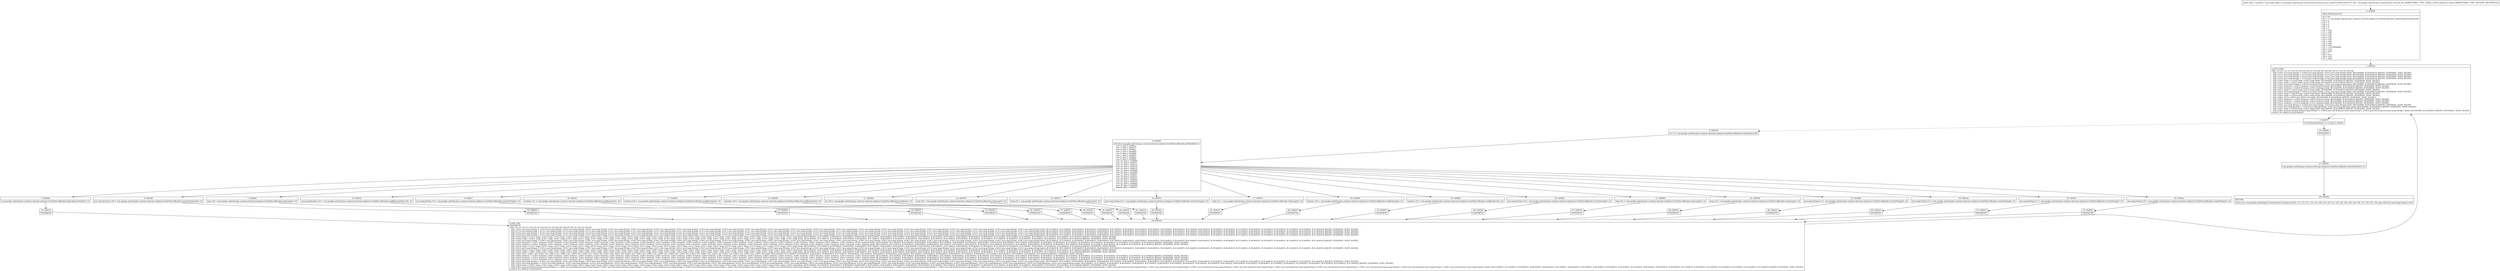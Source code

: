 digraph "CFG forcom.google.android.gms.measurement.internal.zzm.createFromParcel(Landroid\/os\/Parcel;)Ljava\/lang\/Object;" {
Node_0 [shape=record,label="{0\:\ 0x0000|MTH_ENTER_BLOCK\l|r0 = r38\lint r1 = com.google.android.gms.common.internal.safeparcel.SafeParcelReader.validateObjectHeader(r38)\lr14 = 0\lr16 = 0\lr24 = 0\lr26 = 0\lr34 = 0\lr10 = null\lr11 = null\lr12 = null\lr13 = null\lr18 = null\lr23 = null\lr32 = null\lr33 = null\lr36 = null\lr21 = \-2147483648L\lr19 = true\lr20 = false\lr28 = 0\lr29 = true\lr30 = true\lr31 = false\l}"];
Node_1 [shape=record,label="{1\:\ 0x0033|LOOP_START\lPHI: r10 r11 r12 r13 r14 r16 r18 r19 r20 r21 r23 r24 r26 r28 r29 r30 r31 r32 r33 r34 r36 \l  PHI: (r10v1 java.lang.String) = (r10v0 java.lang.String), (r10v2 java.lang.String) binds: [B:0:0x0000, B:29:0x0033] A[DONT_GENERATE, DONT_INLINE]\l  PHI: (r11v1 java.lang.String) = (r11v0 java.lang.String), (r11v2 java.lang.String) binds: [B:0:0x0000, B:29:0x0033] A[DONT_GENERATE, DONT_INLINE]\l  PHI: (r12v1 java.lang.String) = (r12v0 java.lang.String), (r12v2 java.lang.String) binds: [B:0:0x0000, B:29:0x0033] A[DONT_GENERATE, DONT_INLINE]\l  PHI: (r13v1 java.lang.String) = (r13v0 java.lang.String), (r13v2 java.lang.String) binds: [B:0:0x0000, B:29:0x0033] A[DONT_GENERATE, DONT_INLINE]\l  PHI: (r14v1 long) = (r14v0 long), (r14v2 long) binds: [B:0:0x0000, B:29:0x0033] A[DONT_GENERATE, DONT_INLINE]\l  PHI: (r16v1 long) = (r16v0 long), (r16v2 long) binds: [B:0:0x0000, B:29:0x0033] A[DONT_GENERATE, DONT_INLINE]\l  PHI: (r18v1 java.lang.String) = (r18v0 java.lang.String), (r18v2 java.lang.String) binds: [B:0:0x0000, B:29:0x0033] A[DONT_GENERATE, DONT_INLINE]\l  PHI: (r19v1 boolean) = (r19v0 boolean), (r19v2 boolean) binds: [B:0:0x0000, B:29:0x0033] A[DONT_GENERATE, DONT_INLINE]\l  PHI: (r20v1 boolean) = (r20v0 boolean), (r20v2 boolean) binds: [B:0:0x0000, B:29:0x0033] A[DONT_GENERATE, DONT_INLINE]\l  PHI: (r21v1 long) = (r21v0 long), (r21v2 long) binds: [B:0:0x0000, B:29:0x0033] A[DONT_GENERATE, DONT_INLINE]\l  PHI: (r23v1 java.lang.String) = (r23v0 java.lang.String), (r23v2 java.lang.String) binds: [B:0:0x0000, B:29:0x0033] A[DONT_GENERATE, DONT_INLINE]\l  PHI: (r24v1 long) = (r24v0 long), (r24v2 long) binds: [B:0:0x0000, B:29:0x0033] A[DONT_GENERATE, DONT_INLINE]\l  PHI: (r26v1 long) = (r26v0 long), (r26v2 long) binds: [B:0:0x0000, B:29:0x0033] A[DONT_GENERATE, DONT_INLINE]\l  PHI: (r28v1 int) = (r28v0 int), (r28v2 int) binds: [B:0:0x0000, B:29:0x0033] A[DONT_GENERATE, DONT_INLINE]\l  PHI: (r29v1 boolean) = (r29v0 boolean), (r29v2 boolean) binds: [B:0:0x0000, B:29:0x0033] A[DONT_GENERATE, DONT_INLINE]\l  PHI: (r30v1 boolean) = (r30v0 boolean), (r30v2 boolean) binds: [B:0:0x0000, B:29:0x0033] A[DONT_GENERATE, DONT_INLINE]\l  PHI: (r31v1 boolean) = (r31v0 boolean), (r31v2 boolean) binds: [B:0:0x0000, B:29:0x0033] A[DONT_GENERATE, DONT_INLINE]\l  PHI: (r32v1 java.lang.String) = (r32v0 java.lang.String), (r32v2 java.lang.String) binds: [B:0:0x0000, B:29:0x0033] A[DONT_GENERATE, DONT_INLINE]\l  PHI: (r33v1 java.lang.Boolean) = (r33v0 java.lang.Boolean), (r33v2 java.lang.Boolean) binds: [B:0:0x0000, B:29:0x0033] A[DONT_GENERATE, DONT_INLINE]\l  PHI: (r34v1 long) = (r34v0 long), (r34v2 long) binds: [B:0:0x0000, B:29:0x0033] A[DONT_GENERATE, DONT_INLINE]\l  PHI: (r36v1 java.util.ArrayList\<java.lang.String\>) = (r36v0 java.util.ArrayList\<java.lang.String\>), (r36v2 java.util.ArrayList\<java.lang.String\>) binds: [B:0:0x0000, B:29:0x0033] A[DONT_GENERATE, DONT_INLINE]\lLOOP:0: B:1:0x0033\-\>B:29:0x0033\l}"];
Node_2 [shape=record,label="{2\:\ 0x0037|if (r38.dataPosition() \>= r1) goto L_0x00b1\l}"];
Node_3 [shape=record,label="{3\:\ 0x0039|int r2 = com.google.android.gms.common.internal.safeparcel.SafeParcelReader.readHeader(r38)\l}"];
Node_4 [shape=record,label="{4\:\ 0x0041|switch(com.google.android.gms.common.internal.safeparcel.SafeParcelReader.getFieldId(r2)) \{\l    case 2: goto L_0x00ac;\l    case 3: goto L_0x00a7;\l    case 4: goto L_0x00a2;\l    case 5: goto L_0x009d;\l    case 6: goto L_0x0098;\l    case 7: goto L_0x0093;\l    case 8: goto L_0x008e;\l    case 9: goto L_0x0089;\l    case 10: goto L_0x0084;\l    case 11: goto L_0x007f;\l    case 12: goto L_0x007a;\l    case 13: goto L_0x0075;\l    case 14: goto L_0x0070;\l    case 15: goto L_0x006b;\l    case 16: goto L_0x0066;\l    case 17: goto L_0x0061;\l    case 18: goto L_0x005c;\l    case 19: goto L_0x0057;\l    case 20: goto L_0x0044;\l    case 21: goto L_0x0052;\l    case 22: goto L_0x004d;\l    case 23: goto L_0x0048;\l    default: goto L_0x0044;\l\}\l}"];
Node_5 [shape=record,label="{5\:\ 0x0044|com.google.android.gms.common.internal.safeparcel.SafeParcelReader.skipUnknownField(r0, r2)\l}"];
Node_6 [shape=record,label="{6\:\ 0x0048|java.util.ArrayList r36 = com.google.android.gms.common.internal.safeparcel.SafeParcelReader.createStringList(r0, r2)\l}"];
Node_7 [shape=record,label="{7\:\ 0x004d|long r34 = com.google.android.gms.common.internal.safeparcel.SafeParcelReader.readLong(r0, r2)\l}"];
Node_8 [shape=record,label="{8\:\ 0x0052|java.lang.Boolean r33 = com.google.android.gms.common.internal.safeparcel.SafeParcelReader.readBooleanObject(r0, r2)\l}"];
Node_9 [shape=record,label="{9\:\ 0x0057|java.lang.String r32 = com.google.android.gms.common.internal.safeparcel.SafeParcelReader.createString(r0, r2)\l}"];
Node_10 [shape=record,label="{10\:\ 0x005c|boolean r31 = com.google.android.gms.common.internal.safeparcel.SafeParcelReader.readBoolean(r0, r2)\l}"];
Node_11 [shape=record,label="{11\:\ 0x0061|boolean r30 = com.google.android.gms.common.internal.safeparcel.SafeParcelReader.readBoolean(r0, r2)\l}"];
Node_12 [shape=record,label="{12\:\ 0x0066|boolean r29 = com.google.android.gms.common.internal.safeparcel.SafeParcelReader.readBoolean(r0, r2)\l}"];
Node_13 [shape=record,label="{13\:\ 0x006b|int r28 = com.google.android.gms.common.internal.safeparcel.SafeParcelReader.readInt(r0, r2)\l}"];
Node_14 [shape=record,label="{14\:\ 0x0070|long r26 = com.google.android.gms.common.internal.safeparcel.SafeParcelReader.readLong(r0, r2)\l}"];
Node_15 [shape=record,label="{15\:\ 0x0075|long r24 = com.google.android.gms.common.internal.safeparcel.SafeParcelReader.readLong(r0, r2)\l}"];
Node_16 [shape=record,label="{16\:\ 0x007a|java.lang.String r23 = com.google.android.gms.common.internal.safeparcel.SafeParcelReader.createString(r0, r2)\l}"];
Node_17 [shape=record,label="{17\:\ 0x007f|long r21 = com.google.android.gms.common.internal.safeparcel.SafeParcelReader.readLong(r0, r2)\l}"];
Node_18 [shape=record,label="{18\:\ 0x0084|boolean r20 = com.google.android.gms.common.internal.safeparcel.SafeParcelReader.readBoolean(r0, r2)\l}"];
Node_19 [shape=record,label="{19\:\ 0x0089|boolean r19 = com.google.android.gms.common.internal.safeparcel.SafeParcelReader.readBoolean(r0, r2)\l}"];
Node_20 [shape=record,label="{20\:\ 0x008e|java.lang.String r18 = com.google.android.gms.common.internal.safeparcel.SafeParcelReader.createString(r0, r2)\l}"];
Node_21 [shape=record,label="{21\:\ 0x0093|long r16 = com.google.android.gms.common.internal.safeparcel.SafeParcelReader.readLong(r0, r2)\l}"];
Node_22 [shape=record,label="{22\:\ 0x0098|long r14 = com.google.android.gms.common.internal.safeparcel.SafeParcelReader.readLong(r0, r2)\l}"];
Node_23 [shape=record,label="{23\:\ 0x009d|java.lang.String r13 = com.google.android.gms.common.internal.safeparcel.SafeParcelReader.createString(r0, r2)\l}"];
Node_24 [shape=record,label="{24\:\ 0x00a2|java.lang.String r12 = com.google.android.gms.common.internal.safeparcel.SafeParcelReader.createString(r0, r2)\l}"];
Node_25 [shape=record,label="{25\:\ 0x00a7|java.lang.String r11 = com.google.android.gms.common.internal.safeparcel.SafeParcelReader.createString(r0, r2)\l}"];
Node_26 [shape=record,label="{26\:\ 0x00ac|java.lang.String r10 = com.google.android.gms.common.internal.safeparcel.SafeParcelReader.createString(r0, r2)\l}"];
Node_27 [shape=record,label="{27\:\ 0x00b1|com.google.android.gms.common.internal.safeparcel.SafeParcelReader.ensureAtEnd(r0, r1)\l}"];
Node_28 [shape=record,label="{28\:\ 0x00ba|RETURN\l|return new com.google.android.gms.measurement.internal.zzn(r10, r11, r12, r13, r14, r16, r18, r19, r20, r21, r23, r24, r26, r28, r29, r30, r31, r32, r33, r34, (java.util.List\<java.lang.String\>) r36)\l}"];
Node_29 [shape=record,label="{29\:\ 0x0033|LOOP_END\lSYNTHETIC\lPHI: r10 r11 r12 r13 r14 r16 r18 r19 r20 r21 r23 r24 r26 r28 r29 r30 r31 r32 r33 r34 r36 \l  PHI: (r10v2 java.lang.String) = (r10v3 java.lang.String), (r10v1 java.lang.String), (r10v1 java.lang.String), (r10v1 java.lang.String), (r10v1 java.lang.String), (r10v1 java.lang.String), (r10v1 java.lang.String), (r10v1 java.lang.String), (r10v1 java.lang.String), (r10v1 java.lang.String), (r10v1 java.lang.String), (r10v1 java.lang.String), (r10v1 java.lang.String), (r10v1 java.lang.String), (r10v1 java.lang.String), (r10v1 java.lang.String), (r10v1 java.lang.String), (r10v1 java.lang.String), (r10v1 java.lang.String), (r10v1 java.lang.String), (r10v1 java.lang.String), (r10v1 java.lang.String) binds: [B:52:0x0033, B:51:0x0033, B:50:0x0033, B:49:0x0033, B:48:0x0033, B:47:0x0033, B:46:0x0033, B:45:0x0033, B:44:0x0033, B:43:0x0033, B:42:0x0033, B:41:0x0033, B:40:0x0033, B:39:0x0033, B:38:0x0033, B:37:0x0033, B:36:0x0033, B:35:0x0033, B:34:0x0033, B:33:0x0033, B:32:0x0033, B:31:0x0033] A[DONT_GENERATE, DONT_INLINE]\l  PHI: (r11v2 java.lang.String) = (r11v1 java.lang.String), (r11v3 java.lang.String), (r11v1 java.lang.String), (r11v1 java.lang.String), (r11v1 java.lang.String), (r11v1 java.lang.String), (r11v1 java.lang.String), (r11v1 java.lang.String), (r11v1 java.lang.String), (r11v1 java.lang.String), (r11v1 java.lang.String), (r11v1 java.lang.String), (r11v1 java.lang.String), (r11v1 java.lang.String), (r11v1 java.lang.String), (r11v1 java.lang.String), (r11v1 java.lang.String), (r11v1 java.lang.String), (r11v1 java.lang.String), (r11v1 java.lang.String), (r11v1 java.lang.String), (r11v1 java.lang.String) binds: [B:52:0x0033, B:51:0x0033, B:50:0x0033, B:49:0x0033, B:48:0x0033, B:47:0x0033, B:46:0x0033, B:45:0x0033, B:44:0x0033, B:43:0x0033, B:42:0x0033, B:41:0x0033, B:40:0x0033, B:39:0x0033, B:38:0x0033, B:37:0x0033, B:36:0x0033, B:35:0x0033, B:34:0x0033, B:33:0x0033, B:32:0x0033, B:31:0x0033] A[DONT_GENERATE, DONT_INLINE]\l  PHI: (r12v2 java.lang.String) = (r12v1 java.lang.String), (r12v1 java.lang.String), (r12v3 java.lang.String), (r12v1 java.lang.String), (r12v1 java.lang.String), (r12v1 java.lang.String), (r12v1 java.lang.String), (r12v1 java.lang.String), (r12v1 java.lang.String), (r12v1 java.lang.String), (r12v1 java.lang.String), (r12v1 java.lang.String), (r12v1 java.lang.String), (r12v1 java.lang.String), (r12v1 java.lang.String), (r12v1 java.lang.String), (r12v1 java.lang.String), (r12v1 java.lang.String), (r12v1 java.lang.String), (r12v1 java.lang.String), (r12v1 java.lang.String), (r12v1 java.lang.String) binds: [B:52:0x0033, B:51:0x0033, B:50:0x0033, B:49:0x0033, B:48:0x0033, B:47:0x0033, B:46:0x0033, B:45:0x0033, B:44:0x0033, B:43:0x0033, B:42:0x0033, B:41:0x0033, B:40:0x0033, B:39:0x0033, B:38:0x0033, B:37:0x0033, B:36:0x0033, B:35:0x0033, B:34:0x0033, B:33:0x0033, B:32:0x0033, B:31:0x0033] A[DONT_GENERATE, DONT_INLINE]\l  PHI: (r13v2 java.lang.String) = (r13v1 java.lang.String), (r13v1 java.lang.String), (r13v1 java.lang.String), (r13v3 java.lang.String), (r13v1 java.lang.String), (r13v1 java.lang.String), (r13v1 java.lang.String), (r13v1 java.lang.String), (r13v1 java.lang.String), (r13v1 java.lang.String), (r13v1 java.lang.String), (r13v1 java.lang.String), (r13v1 java.lang.String), (r13v1 java.lang.String), (r13v1 java.lang.String), (r13v1 java.lang.String), (r13v1 java.lang.String), (r13v1 java.lang.String), (r13v1 java.lang.String), (r13v1 java.lang.String), (r13v1 java.lang.String), (r13v1 java.lang.String) binds: [B:52:0x0033, B:51:0x0033, B:50:0x0033, B:49:0x0033, B:48:0x0033, B:47:0x0033, B:46:0x0033, B:45:0x0033, B:44:0x0033, B:43:0x0033, B:42:0x0033, B:41:0x0033, B:40:0x0033, B:39:0x0033, B:38:0x0033, B:37:0x0033, B:36:0x0033, B:35:0x0033, B:34:0x0033, B:33:0x0033, B:32:0x0033, B:31:0x0033] A[DONT_GENERATE, DONT_INLINE]\l  PHI: (r14v2 long) = (r14v1 long), (r14v1 long), (r14v1 long), (r14v1 long), (r14v3 long), (r14v1 long), (r14v1 long), (r14v1 long), (r14v1 long), (r14v1 long), (r14v1 long), (r14v1 long), (r14v1 long), (r14v1 long), (r14v1 long), (r14v1 long), (r14v1 long), (r14v1 long), (r14v1 long), (r14v1 long), (r14v1 long), (r14v1 long) binds: [B:52:0x0033, B:51:0x0033, B:50:0x0033, B:49:0x0033, B:48:0x0033, B:47:0x0033, B:46:0x0033, B:45:0x0033, B:44:0x0033, B:43:0x0033, B:42:0x0033, B:41:0x0033, B:40:0x0033, B:39:0x0033, B:38:0x0033, B:37:0x0033, B:36:0x0033, B:35:0x0033, B:34:0x0033, B:33:0x0033, B:32:0x0033, B:31:0x0033] A[DONT_GENERATE, DONT_INLINE]\l  PHI: (r16v2 long) = (r16v1 long), (r16v1 long), (r16v1 long), (r16v1 long), (r16v1 long), (r16v3 long), (r16v1 long), (r16v1 long), (r16v1 long), (r16v1 long), (r16v1 long), (r16v1 long), (r16v1 long), (r16v1 long), (r16v1 long), (r16v1 long), (r16v1 long), (r16v1 long), (r16v1 long), (r16v1 long), (r16v1 long), (r16v1 long) binds: [B:52:0x0033, B:51:0x0033, B:50:0x0033, B:49:0x0033, B:48:0x0033, B:47:0x0033, B:46:0x0033, B:45:0x0033, B:44:0x0033, B:43:0x0033, B:42:0x0033, B:41:0x0033, B:40:0x0033, B:39:0x0033, B:38:0x0033, B:37:0x0033, B:36:0x0033, B:35:0x0033, B:34:0x0033, B:33:0x0033, B:32:0x0033, B:31:0x0033] A[DONT_GENERATE, DONT_INLINE]\l  PHI: (r18v2 java.lang.String) = (r18v1 java.lang.String), (r18v1 java.lang.String), (r18v1 java.lang.String), (r18v1 java.lang.String), (r18v1 java.lang.String), (r18v1 java.lang.String), (r18v3 java.lang.String), (r18v1 java.lang.String), (r18v1 java.lang.String), (r18v1 java.lang.String), (r18v1 java.lang.String), (r18v1 java.lang.String), (r18v1 java.lang.String), (r18v1 java.lang.String), (r18v1 java.lang.String), (r18v1 java.lang.String), (r18v1 java.lang.String), (r18v1 java.lang.String), (r18v1 java.lang.String), (r18v1 java.lang.String), (r18v1 java.lang.String), (r18v1 java.lang.String) binds: [B:52:0x0033, B:51:0x0033, B:50:0x0033, B:49:0x0033, B:48:0x0033, B:47:0x0033, B:46:0x0033, B:45:0x0033, B:44:0x0033, B:43:0x0033, B:42:0x0033, B:41:0x0033, B:40:0x0033, B:39:0x0033, B:38:0x0033, B:37:0x0033, B:36:0x0033, B:35:0x0033, B:34:0x0033, B:33:0x0033, B:32:0x0033, B:31:0x0033] A[DONT_GENERATE, DONT_INLINE]\l  PHI: (r19v2 boolean) = (r19v1 boolean), (r19v1 boolean), (r19v1 boolean), (r19v1 boolean), (r19v1 boolean), (r19v1 boolean), (r19v1 boolean), (r19v3 boolean), (r19v1 boolean), (r19v1 boolean), (r19v1 boolean), (r19v1 boolean), (r19v1 boolean), (r19v1 boolean), (r19v1 boolean), (r19v1 boolean), (r19v1 boolean), (r19v1 boolean), (r19v1 boolean), (r19v1 boolean), (r19v1 boolean), (r19v1 boolean) binds: [B:52:0x0033, B:51:0x0033, B:50:0x0033, B:49:0x0033, B:48:0x0033, B:47:0x0033, B:46:0x0033, B:45:0x0033, B:44:0x0033, B:43:0x0033, B:42:0x0033, B:41:0x0033, B:40:0x0033, B:39:0x0033, B:38:0x0033, B:37:0x0033, B:36:0x0033, B:35:0x0033, B:34:0x0033, B:33:0x0033, B:32:0x0033, B:31:0x0033] A[DONT_GENERATE, DONT_INLINE]\l  PHI: (r20v2 boolean) = (r20v1 boolean), (r20v1 boolean), (r20v1 boolean), (r20v1 boolean), (r20v1 boolean), (r20v1 boolean), (r20v1 boolean), (r20v1 boolean), (r20v3 boolean), (r20v1 boolean), (r20v1 boolean), (r20v1 boolean), (r20v1 boolean), (r20v1 boolean), (r20v1 boolean), (r20v1 boolean), (r20v1 boolean), (r20v1 boolean), (r20v1 boolean), (r20v1 boolean), (r20v1 boolean), (r20v1 boolean) binds: [B:52:0x0033, B:51:0x0033, B:50:0x0033, B:49:0x0033, B:48:0x0033, B:47:0x0033, B:46:0x0033, B:45:0x0033, B:44:0x0033, B:43:0x0033, B:42:0x0033, B:41:0x0033, B:40:0x0033, B:39:0x0033, B:38:0x0033, B:37:0x0033, B:36:0x0033, B:35:0x0033, B:34:0x0033, B:33:0x0033, B:32:0x0033, B:31:0x0033] A[DONT_GENERATE, DONT_INLINE]\l  PHI: (r21v2 long) = (r21v1 long), (r21v1 long), (r21v1 long), (r21v1 long), (r21v1 long), (r21v1 long), (r21v1 long), (r21v1 long), (r21v1 long), (r21v3 long), (r21v1 long), (r21v1 long), (r21v1 long), (r21v1 long), (r21v1 long), (r21v1 long), (r21v1 long), (r21v1 long), (r21v1 long), (r21v1 long), (r21v1 long), (r21v1 long) binds: [B:52:0x0033, B:51:0x0033, B:50:0x0033, B:49:0x0033, B:48:0x0033, B:47:0x0033, B:46:0x0033, B:45:0x0033, B:44:0x0033, B:43:0x0033, B:42:0x0033, B:41:0x0033, B:40:0x0033, B:39:0x0033, B:38:0x0033, B:37:0x0033, B:36:0x0033, B:35:0x0033, B:34:0x0033, B:33:0x0033, B:32:0x0033, B:31:0x0033] A[DONT_GENERATE, DONT_INLINE]\l  PHI: (r23v2 java.lang.String) = (r23v1 java.lang.String), (r23v1 java.lang.String), (r23v1 java.lang.String), (r23v1 java.lang.String), (r23v1 java.lang.String), (r23v1 java.lang.String), (r23v1 java.lang.String), (r23v1 java.lang.String), (r23v1 java.lang.String), (r23v1 java.lang.String), (r23v3 java.lang.String), (r23v1 java.lang.String), (r23v1 java.lang.String), (r23v1 java.lang.String), (r23v1 java.lang.String), (r23v1 java.lang.String), (r23v1 java.lang.String), (r23v1 java.lang.String), (r23v1 java.lang.String), (r23v1 java.lang.String), (r23v1 java.lang.String), (r23v1 java.lang.String) binds: [B:52:0x0033, B:51:0x0033, B:50:0x0033, B:49:0x0033, B:48:0x0033, B:47:0x0033, B:46:0x0033, B:45:0x0033, B:44:0x0033, B:43:0x0033, B:42:0x0033, B:41:0x0033, B:40:0x0033, B:39:0x0033, B:38:0x0033, B:37:0x0033, B:36:0x0033, B:35:0x0033, B:34:0x0033, B:33:0x0033, B:32:0x0033, B:31:0x0033] A[DONT_GENERATE, DONT_INLINE]\l  PHI: (r24v2 long) = (r24v1 long), (r24v1 long), (r24v1 long), (r24v1 long), (r24v1 long), (r24v1 long), (r24v1 long), (r24v1 long), (r24v1 long), (r24v1 long), (r24v1 long), (r24v3 long), (r24v1 long), (r24v1 long), (r24v1 long), (r24v1 long), (r24v1 long), (r24v1 long), (r24v1 long), (r24v1 long), (r24v1 long), (r24v1 long) binds: [B:52:0x0033, B:51:0x0033, B:50:0x0033, B:49:0x0033, B:48:0x0033, B:47:0x0033, B:46:0x0033, B:45:0x0033, B:44:0x0033, B:43:0x0033, B:42:0x0033, B:41:0x0033, B:40:0x0033, B:39:0x0033, B:38:0x0033, B:37:0x0033, B:36:0x0033, B:35:0x0033, B:34:0x0033, B:33:0x0033, B:32:0x0033, B:31:0x0033] A[DONT_GENERATE, DONT_INLINE]\l  PHI: (r26v2 long) = (r26v1 long), (r26v1 long), (r26v1 long), (r26v1 long), (r26v1 long), (r26v1 long), (r26v1 long), (r26v1 long), (r26v1 long), (r26v1 long), (r26v1 long), (r26v1 long), (r26v3 long), (r26v1 long), (r26v1 long), (r26v1 long), (r26v1 long), (r26v1 long), (r26v1 long), (r26v1 long), (r26v1 long), (r26v1 long) binds: [B:52:0x0033, B:51:0x0033, B:50:0x0033, B:49:0x0033, B:48:0x0033, B:47:0x0033, B:46:0x0033, B:45:0x0033, B:44:0x0033, B:43:0x0033, B:42:0x0033, B:41:0x0033, B:40:0x0033, B:39:0x0033, B:38:0x0033, B:37:0x0033, B:36:0x0033, B:35:0x0033, B:34:0x0033, B:33:0x0033, B:32:0x0033, B:31:0x0033] A[DONT_GENERATE, DONT_INLINE]\l  PHI: (r28v2 int) = (r28v1 int), (r28v1 int), (r28v1 int), (r28v1 int), (r28v1 int), (r28v1 int), (r28v1 int), (r28v1 int), (r28v1 int), (r28v1 int), (r28v1 int), (r28v1 int), (r28v1 int), (r28v3 int), (r28v1 int), (r28v1 int), (r28v1 int), (r28v1 int), (r28v1 int), (r28v1 int), (r28v1 int), (r28v1 int) binds: [B:52:0x0033, B:51:0x0033, B:50:0x0033, B:49:0x0033, B:48:0x0033, B:47:0x0033, B:46:0x0033, B:45:0x0033, B:44:0x0033, B:43:0x0033, B:42:0x0033, B:41:0x0033, B:40:0x0033, B:39:0x0033, B:38:0x0033, B:37:0x0033, B:36:0x0033, B:35:0x0033, B:34:0x0033, B:33:0x0033, B:32:0x0033, B:31:0x0033] A[DONT_GENERATE, DONT_INLINE]\l  PHI: (r29v2 boolean) = (r29v1 boolean), (r29v1 boolean), (r29v1 boolean), (r29v1 boolean), (r29v1 boolean), (r29v1 boolean), (r29v1 boolean), (r29v1 boolean), (r29v1 boolean), (r29v1 boolean), (r29v1 boolean), (r29v1 boolean), (r29v1 boolean), (r29v1 boolean), (r29v3 boolean), (r29v1 boolean), (r29v1 boolean), (r29v1 boolean), (r29v1 boolean), (r29v1 boolean), (r29v1 boolean), (r29v1 boolean) binds: [B:52:0x0033, B:51:0x0033, B:50:0x0033, B:49:0x0033, B:48:0x0033, B:47:0x0033, B:46:0x0033, B:45:0x0033, B:44:0x0033, B:43:0x0033, B:42:0x0033, B:41:0x0033, B:40:0x0033, B:39:0x0033, B:38:0x0033, B:37:0x0033, B:36:0x0033, B:35:0x0033, B:34:0x0033, B:33:0x0033, B:32:0x0033, B:31:0x0033] A[DONT_GENERATE, DONT_INLINE]\l  PHI: (r30v2 boolean) = (r30v1 boolean), (r30v1 boolean), (r30v1 boolean), (r30v1 boolean), (r30v1 boolean), (r30v1 boolean), (r30v1 boolean), (r30v1 boolean), (r30v1 boolean), (r30v1 boolean), (r30v1 boolean), (r30v1 boolean), (r30v1 boolean), (r30v1 boolean), (r30v1 boolean), (r30v3 boolean), (r30v1 boolean), (r30v1 boolean), (r30v1 boolean), (r30v1 boolean), (r30v1 boolean), (r30v1 boolean) binds: [B:52:0x0033, B:51:0x0033, B:50:0x0033, B:49:0x0033, B:48:0x0033, B:47:0x0033, B:46:0x0033, B:45:0x0033, B:44:0x0033, B:43:0x0033, B:42:0x0033, B:41:0x0033, B:40:0x0033, B:39:0x0033, B:38:0x0033, B:37:0x0033, B:36:0x0033, B:35:0x0033, B:34:0x0033, B:33:0x0033, B:32:0x0033, B:31:0x0033] A[DONT_GENERATE, DONT_INLINE]\l  PHI: (r31v2 boolean) = (r31v1 boolean), (r31v1 boolean), (r31v1 boolean), (r31v1 boolean), (r31v1 boolean), (r31v1 boolean), (r31v1 boolean), (r31v1 boolean), (r31v1 boolean), (r31v1 boolean), (r31v1 boolean), (r31v1 boolean), (r31v1 boolean), (r31v1 boolean), (r31v1 boolean), (r31v1 boolean), (r31v3 boolean), (r31v1 boolean), (r31v1 boolean), (r31v1 boolean), (r31v1 boolean), (r31v1 boolean) binds: [B:52:0x0033, B:51:0x0033, B:50:0x0033, B:49:0x0033, B:48:0x0033, B:47:0x0033, B:46:0x0033, B:45:0x0033, B:44:0x0033, B:43:0x0033, B:42:0x0033, B:41:0x0033, B:40:0x0033, B:39:0x0033, B:38:0x0033, B:37:0x0033, B:36:0x0033, B:35:0x0033, B:34:0x0033, B:33:0x0033, B:32:0x0033, B:31:0x0033] A[DONT_GENERATE, DONT_INLINE]\l  PHI: (r32v2 java.lang.String) = (r32v1 java.lang.String), (r32v1 java.lang.String), (r32v1 java.lang.String), (r32v1 java.lang.String), (r32v1 java.lang.String), (r32v1 java.lang.String), (r32v1 java.lang.String), (r32v1 java.lang.String), (r32v1 java.lang.String), (r32v1 java.lang.String), (r32v1 java.lang.String), (r32v1 java.lang.String), (r32v1 java.lang.String), (r32v1 java.lang.String), (r32v1 java.lang.String), (r32v1 java.lang.String), (r32v1 java.lang.String), (r32v3 java.lang.String), (r32v1 java.lang.String), (r32v1 java.lang.String), (r32v1 java.lang.String), (r32v1 java.lang.String) binds: [B:52:0x0033, B:51:0x0033, B:50:0x0033, B:49:0x0033, B:48:0x0033, B:47:0x0033, B:46:0x0033, B:45:0x0033, B:44:0x0033, B:43:0x0033, B:42:0x0033, B:41:0x0033, B:40:0x0033, B:39:0x0033, B:38:0x0033, B:37:0x0033, B:36:0x0033, B:35:0x0033, B:34:0x0033, B:33:0x0033, B:32:0x0033, B:31:0x0033] A[DONT_GENERATE, DONT_INLINE]\l  PHI: (r33v2 java.lang.Boolean) = (r33v1 java.lang.Boolean), (r33v1 java.lang.Boolean), (r33v1 java.lang.Boolean), (r33v1 java.lang.Boolean), (r33v1 java.lang.Boolean), (r33v1 java.lang.Boolean), (r33v1 java.lang.Boolean), (r33v1 java.lang.Boolean), (r33v1 java.lang.Boolean), (r33v1 java.lang.Boolean), (r33v1 java.lang.Boolean), (r33v1 java.lang.Boolean), (r33v1 java.lang.Boolean), (r33v1 java.lang.Boolean), (r33v1 java.lang.Boolean), (r33v1 java.lang.Boolean), (r33v1 java.lang.Boolean), (r33v1 java.lang.Boolean), (r33v3 java.lang.Boolean), (r33v1 java.lang.Boolean), (r33v1 java.lang.Boolean), (r33v1 java.lang.Boolean) binds: [B:52:0x0033, B:51:0x0033, B:50:0x0033, B:49:0x0033, B:48:0x0033, B:47:0x0033, B:46:0x0033, B:45:0x0033, B:44:0x0033, B:43:0x0033, B:42:0x0033, B:41:0x0033, B:40:0x0033, B:39:0x0033, B:38:0x0033, B:37:0x0033, B:36:0x0033, B:35:0x0033, B:34:0x0033, B:33:0x0033, B:32:0x0033, B:31:0x0033] A[DONT_GENERATE, DONT_INLINE]\l  PHI: (r34v2 long) = (r34v1 long), (r34v1 long), (r34v1 long), (r34v1 long), (r34v1 long), (r34v1 long), (r34v1 long), (r34v1 long), (r34v1 long), (r34v1 long), (r34v1 long), (r34v1 long), (r34v1 long), (r34v1 long), (r34v1 long), (r34v1 long), (r34v1 long), (r34v1 long), (r34v1 long), (r34v3 long), (r34v1 long), (r34v1 long) binds: [B:52:0x0033, B:51:0x0033, B:50:0x0033, B:49:0x0033, B:48:0x0033, B:47:0x0033, B:46:0x0033, B:45:0x0033, B:44:0x0033, B:43:0x0033, B:42:0x0033, B:41:0x0033, B:40:0x0033, B:39:0x0033, B:38:0x0033, B:37:0x0033, B:36:0x0033, B:35:0x0033, B:34:0x0033, B:33:0x0033, B:32:0x0033, B:31:0x0033] A[DONT_GENERATE, DONT_INLINE]\l  PHI: (r36v2 java.util.ArrayList\<java.lang.String\>) = (r36v1 java.util.ArrayList\<java.lang.String\>), (r36v1 java.util.ArrayList\<java.lang.String\>), (r36v1 java.util.ArrayList\<java.lang.String\>), (r36v1 java.util.ArrayList\<java.lang.String\>), (r36v1 java.util.ArrayList\<java.lang.String\>), (r36v1 java.util.ArrayList\<java.lang.String\>), (r36v1 java.util.ArrayList\<java.lang.String\>), (r36v1 java.util.ArrayList\<java.lang.String\>), (r36v1 java.util.ArrayList\<java.lang.String\>), (r36v1 java.util.ArrayList\<java.lang.String\>), (r36v1 java.util.ArrayList\<java.lang.String\>), (r36v1 java.util.ArrayList\<java.lang.String\>), (r36v1 java.util.ArrayList\<java.lang.String\>), (r36v1 java.util.ArrayList\<java.lang.String\>), (r36v1 java.util.ArrayList\<java.lang.String\>), (r36v1 java.util.ArrayList\<java.lang.String\>), (r36v1 java.util.ArrayList\<java.lang.String\>), (r36v1 java.util.ArrayList\<java.lang.String\>), (r36v1 java.util.ArrayList\<java.lang.String\>), (r36v1 java.util.ArrayList\<java.lang.String\>), (r36v3 java.util.ArrayList\<java.lang.String\>), (r36v1 java.util.ArrayList\<java.lang.String\>) binds: [B:52:0x0033, B:51:0x0033, B:50:0x0033, B:49:0x0033, B:48:0x0033, B:47:0x0033, B:46:0x0033, B:45:0x0033, B:44:0x0033, B:43:0x0033, B:42:0x0033, B:41:0x0033, B:40:0x0033, B:39:0x0033, B:38:0x0033, B:37:0x0033, B:36:0x0033, B:35:0x0033, B:34:0x0033, B:33:0x0033, B:32:0x0033, B:31:0x0033] A[DONT_GENERATE, DONT_INLINE]\lLOOP:0: B:1:0x0033\-\>B:29:0x0033\l}"];
Node_30 [shape=record,label="{30\:\ 0x00b1|SYNTHETIC\l}"];
Node_31 [shape=record,label="{31\:\ 0x0033|SYNTHETIC\l}"];
Node_32 [shape=record,label="{32\:\ 0x0033|SYNTHETIC\l}"];
Node_33 [shape=record,label="{33\:\ 0x0033|SYNTHETIC\l}"];
Node_34 [shape=record,label="{34\:\ 0x0033|SYNTHETIC\l}"];
Node_35 [shape=record,label="{35\:\ 0x0033|SYNTHETIC\l}"];
Node_36 [shape=record,label="{36\:\ 0x0033|SYNTHETIC\l}"];
Node_37 [shape=record,label="{37\:\ 0x0033|SYNTHETIC\l}"];
Node_38 [shape=record,label="{38\:\ 0x0033|SYNTHETIC\l}"];
Node_39 [shape=record,label="{39\:\ 0x0033|SYNTHETIC\l}"];
Node_40 [shape=record,label="{40\:\ 0x0033|SYNTHETIC\l}"];
Node_41 [shape=record,label="{41\:\ 0x0033|SYNTHETIC\l}"];
Node_42 [shape=record,label="{42\:\ 0x0033|SYNTHETIC\l}"];
Node_43 [shape=record,label="{43\:\ 0x0033|SYNTHETIC\l}"];
Node_44 [shape=record,label="{44\:\ 0x0033|SYNTHETIC\l}"];
Node_45 [shape=record,label="{45\:\ 0x0033|SYNTHETIC\l}"];
Node_46 [shape=record,label="{46\:\ 0x0033|SYNTHETIC\l}"];
Node_47 [shape=record,label="{47\:\ 0x0033|SYNTHETIC\l}"];
Node_48 [shape=record,label="{48\:\ 0x0033|SYNTHETIC\l}"];
Node_49 [shape=record,label="{49\:\ 0x0033|SYNTHETIC\l}"];
Node_50 [shape=record,label="{50\:\ 0x0033|SYNTHETIC\l}"];
Node_51 [shape=record,label="{51\:\ 0x0033|SYNTHETIC\l}"];
Node_52 [shape=record,label="{52\:\ 0x0033|SYNTHETIC\l}"];
MethodNode[shape=record,label="{public final \/* synthetic *\/ java.lang.Object com.google.android.gms.measurement.internal.zzm.createFromParcel((r37v0 'this' com.google.android.gms.measurement.internal.zzm A[IMMUTABLE_TYPE, THIS]), (r38v0 android.os.Parcel A[IMMUTABLE_TYPE, METHOD_ARGUMENT])) }"];
MethodNode -> Node_0;
Node_0 -> Node_1;
Node_1 -> Node_2;
Node_2 -> Node_3[style=dashed];
Node_2 -> Node_30;
Node_3 -> Node_4;
Node_4 -> Node_5;
Node_4 -> Node_6;
Node_4 -> Node_7;
Node_4 -> Node_8;
Node_4 -> Node_9;
Node_4 -> Node_10;
Node_4 -> Node_11;
Node_4 -> Node_12;
Node_4 -> Node_13;
Node_4 -> Node_14;
Node_4 -> Node_15;
Node_4 -> Node_16;
Node_4 -> Node_17;
Node_4 -> Node_18;
Node_4 -> Node_19;
Node_4 -> Node_20;
Node_4 -> Node_21;
Node_4 -> Node_22;
Node_4 -> Node_23;
Node_4 -> Node_24;
Node_4 -> Node_25;
Node_4 -> Node_26;
Node_5 -> Node_31;
Node_6 -> Node_32;
Node_7 -> Node_33;
Node_8 -> Node_34;
Node_9 -> Node_35;
Node_10 -> Node_36;
Node_11 -> Node_37;
Node_12 -> Node_38;
Node_13 -> Node_39;
Node_14 -> Node_40;
Node_15 -> Node_41;
Node_16 -> Node_42;
Node_17 -> Node_43;
Node_18 -> Node_44;
Node_19 -> Node_45;
Node_20 -> Node_46;
Node_21 -> Node_47;
Node_22 -> Node_48;
Node_23 -> Node_49;
Node_24 -> Node_50;
Node_25 -> Node_51;
Node_26 -> Node_52;
Node_27 -> Node_28;
Node_29 -> Node_1;
Node_30 -> Node_27;
Node_31 -> Node_29;
Node_32 -> Node_29;
Node_33 -> Node_29;
Node_34 -> Node_29;
Node_35 -> Node_29;
Node_36 -> Node_29;
Node_37 -> Node_29;
Node_38 -> Node_29;
Node_39 -> Node_29;
Node_40 -> Node_29;
Node_41 -> Node_29;
Node_42 -> Node_29;
Node_43 -> Node_29;
Node_44 -> Node_29;
Node_45 -> Node_29;
Node_46 -> Node_29;
Node_47 -> Node_29;
Node_48 -> Node_29;
Node_49 -> Node_29;
Node_50 -> Node_29;
Node_51 -> Node_29;
Node_52 -> Node_29;
}

